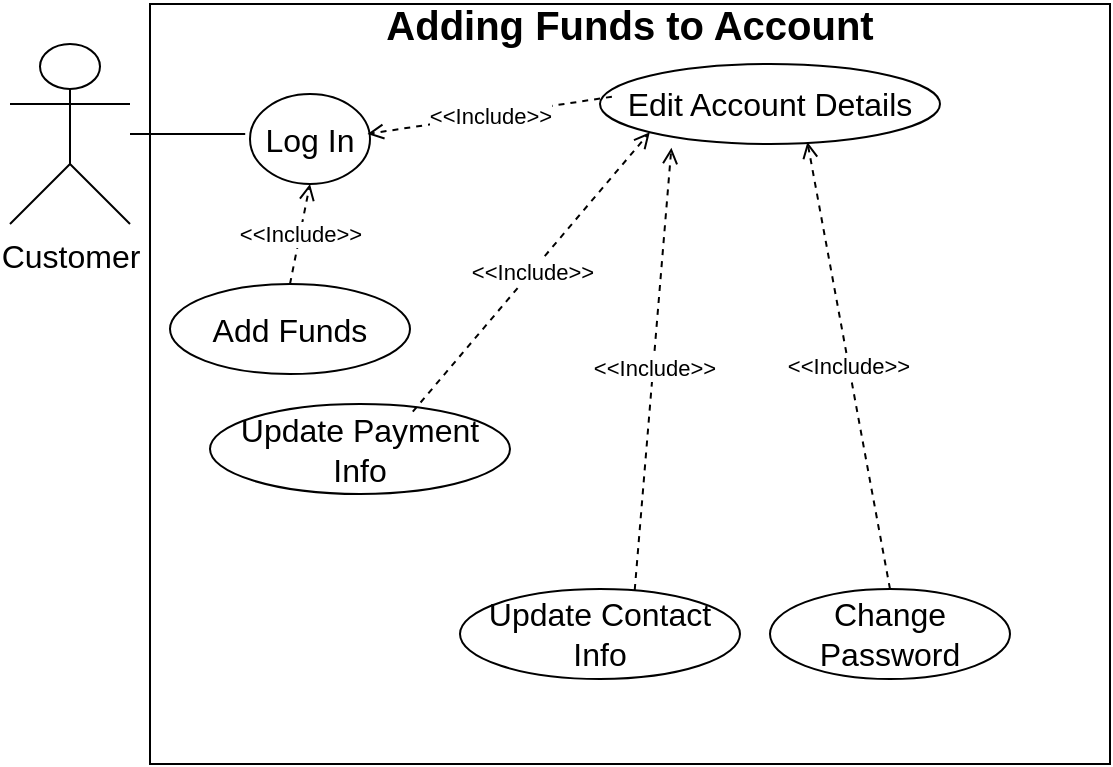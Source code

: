 <mxfile version="13.8.5" type="github"><diagram id="w2wjrcr9flUoTN5zD-UQ" name="Page-1"><mxGraphModel dx="813" dy="435" grid="1" gridSize="10" guides="1" tooltips="1" connect="1" arrows="1" fold="1" page="1" pageScale="1" pageWidth="850" pageHeight="1100" math="0" shadow="0"><root><mxCell id="0"/><mxCell id="1" parent="0"/><mxCell id="1eVZeBFMe8PsIi9BE2N1-1" value="" style="rounded=0;whiteSpace=wrap;html=1;" parent="1" vertex="1"><mxGeometry x="200" y="120" width="480" height="380" as="geometry"/></mxCell><mxCell id="1eVZeBFMe8PsIi9BE2N1-2" value="&lt;font style=&quot;font-size: 20px&quot;&gt;Adding Funds to Account&lt;br&gt;&lt;/font&gt;" style="text;html=1;strokeColor=none;fillColor=none;align=center;verticalAlign=middle;whiteSpace=wrap;rounded=0;fontStyle=1" parent="1" vertex="1"><mxGeometry x="313.91" y="120" width="252.18" height="20" as="geometry"/></mxCell><mxCell id="1eVZeBFMe8PsIi9BE2N1-3" style="edgeStyle=orthogonalEdgeStyle;rounded=0;orthogonalLoop=1;jettySize=auto;html=1;entryX=-0.04;entryY=0.445;entryDx=0;entryDy=0;entryPerimeter=0;endArrow=none;endFill=0;" parent="1" source="1eVZeBFMe8PsIi9BE2N1-4" target="1eVZeBFMe8PsIi9BE2N1-5" edge="1"><mxGeometry relative="1" as="geometry"/></mxCell><mxCell id="1eVZeBFMe8PsIi9BE2N1-4" value="&lt;font style=&quot;font-size: 16px&quot;&gt;Customer&lt;/font&gt;" style="shape=umlActor;verticalLabelPosition=bottom;verticalAlign=top;html=1;outlineConnect=0;" parent="1" vertex="1"><mxGeometry x="130" y="140" width="60" height="90" as="geometry"/></mxCell><mxCell id="1eVZeBFMe8PsIi9BE2N1-5" value="&lt;font style=&quot;font-size: 16px&quot;&gt;Log In&lt;/font&gt;" style="ellipse;whiteSpace=wrap;html=1;" parent="1" vertex="1"><mxGeometry x="250" y="165" width="60" height="45" as="geometry"/></mxCell><mxCell id="1eVZeBFMe8PsIi9BE2N1-8" value="&lt;font style=&quot;font-size: 16px&quot;&gt;Change Password&lt;/font&gt;" style="ellipse;whiteSpace=wrap;html=1;" parent="1" vertex="1"><mxGeometry x="510" y="412.5" width="120" height="45" as="geometry"/></mxCell><mxCell id="1eVZeBFMe8PsIi9BE2N1-9" value="&amp;lt;&amp;lt;Include&amp;gt;&amp;gt;" style="rounded=0;orthogonalLoop=1;jettySize=auto;html=1;exitX=0.5;exitY=0;exitDx=0;exitDy=0;entryX=0.5;entryY=1;entryDx=0;entryDy=0;endArrow=open;endFill=0;dashed=1;" parent="1" source="1eVZeBFMe8PsIi9BE2N1-10" target="1eVZeBFMe8PsIi9BE2N1-5" edge="1"><mxGeometry relative="1" as="geometry"/></mxCell><mxCell id="1eVZeBFMe8PsIi9BE2N1-10" value="&lt;font style=&quot;font-size: 16px&quot;&gt;Add Funds&lt;/font&gt;" style="ellipse;whiteSpace=wrap;html=1;" parent="1" vertex="1"><mxGeometry x="210" y="260" width="120" height="45" as="geometry"/></mxCell><mxCell id="1eVZeBFMe8PsIi9BE2N1-11" value="&lt;font style=&quot;font-size: 16px&quot;&gt;Edit Account Details&lt;/font&gt;" style="ellipse;whiteSpace=wrap;html=1;" parent="1" vertex="1"><mxGeometry x="425" y="150" width="170" height="40" as="geometry"/></mxCell><mxCell id="1eVZeBFMe8PsIi9BE2N1-15" value="&lt;span style=&quot;font-size: 16px&quot;&gt;Update Payment Info&lt;/span&gt;" style="ellipse;whiteSpace=wrap;html=1;" parent="1" vertex="1"><mxGeometry x="230" y="320" width="150" height="45" as="geometry"/></mxCell><mxCell id="1eVZeBFMe8PsIi9BE2N1-16" value="&amp;lt;&amp;lt;Include&amp;gt;&amp;gt;" style="rounded=0;orthogonalLoop=1;jettySize=auto;html=1;exitX=0.5;exitY=0;exitDx=0;exitDy=0;endArrow=open;endFill=0;dashed=1;entryX=0.61;entryY=0.975;entryDx=0;entryDy=0;entryPerimeter=0;" parent="1" source="1eVZeBFMe8PsIi9BE2N1-8" target="1eVZeBFMe8PsIi9BE2N1-11" edge="1"><mxGeometry relative="1" as="geometry"><mxPoint x="439.8" y="395" as="sourcePoint"/><mxPoint x="439.8" y="350" as="targetPoint"/></mxGeometry></mxCell><mxCell id="1eVZeBFMe8PsIi9BE2N1-17" value="&amp;lt;&amp;lt;Include&amp;gt;&amp;gt;" style="rounded=0;orthogonalLoop=1;jettySize=auto;html=1;exitX=0.035;exitY=0.409;exitDx=0;exitDy=0;entryX=0.979;entryY=0.444;entryDx=0;entryDy=0;endArrow=open;endFill=0;dashed=1;exitPerimeter=0;entryPerimeter=0;" parent="1" source="1eVZeBFMe8PsIi9BE2N1-11" target="1eVZeBFMe8PsIi9BE2N1-5" edge="1"><mxGeometry relative="1" as="geometry"><mxPoint x="490" y="400" as="sourcePoint"/><mxPoint x="520" y="350" as="targetPoint"/></mxGeometry></mxCell><mxCell id="1eVZeBFMe8PsIi9BE2N1-23" value="&amp;lt;&amp;lt;Include&amp;gt;&amp;gt;" style="rounded=0;orthogonalLoop=1;jettySize=auto;html=1;exitX=0.676;exitY=0.085;exitDx=0;exitDy=0;entryX=0;entryY=1;entryDx=0;entryDy=0;endArrow=open;endFill=0;dashed=1;exitPerimeter=0;" parent="1" source="1eVZeBFMe8PsIi9BE2N1-15" target="1eVZeBFMe8PsIi9BE2N1-11" edge="1"><mxGeometry relative="1" as="geometry"><mxPoint x="380" y="508.4" as="sourcePoint"/><mxPoint x="381.2" y="440.0" as="targetPoint"/></mxGeometry></mxCell><mxCell id="RmDEQWJAu_xvA0UMosGH-2" value="&lt;font style=&quot;font-size: 16px&quot;&gt;Update Contact Info&lt;/font&gt;" style="ellipse;whiteSpace=wrap;html=1;" parent="1" vertex="1"><mxGeometry x="355" y="412.5" width="140" height="45" as="geometry"/></mxCell><mxCell id="RmDEQWJAu_xvA0UMosGH-3" value="&amp;lt;&amp;lt;Include&amp;gt;&amp;gt;" style="rounded=0;orthogonalLoop=1;jettySize=auto;html=1;exitX=0.624;exitY=0.011;exitDx=0;exitDy=0;entryX=0.21;entryY=1.046;entryDx=0;entryDy=0;endArrow=open;endFill=0;dashed=1;exitPerimeter=0;entryPerimeter=0;" parent="1" source="RmDEQWJAu_xvA0UMosGH-2" target="1eVZeBFMe8PsIi9BE2N1-11" edge="1"><mxGeometry relative="1" as="geometry"><mxPoint x="421.4" y="443.825" as="sourcePoint"/><mxPoint x="365.44" y="218.605" as="targetPoint"/></mxGeometry></mxCell></root></mxGraphModel></diagram></mxfile>